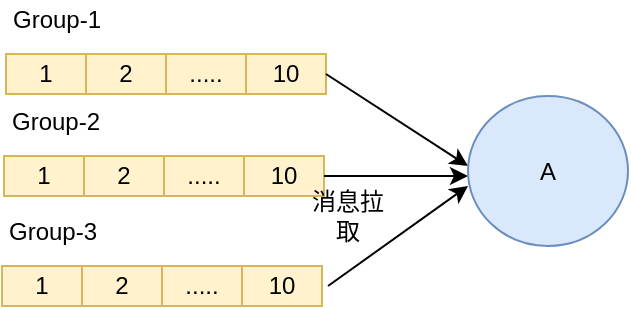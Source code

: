 <mxfile version="12.4.8" type="github"><diagram id="KFPWuCin9HiiDJ0GUUOY" name="Page-1"><mxGraphModel dx="773" dy="427" grid="1" gridSize="10" guides="1" tooltips="1" connect="1" arrows="1" fold="1" page="1" pageScale="1" pageWidth="827" pageHeight="1169" math="0" shadow="0"><root><mxCell id="0"/><mxCell id="1" parent="0"/><mxCell id="gE9azoA6skdPwoxY1DG7-1" value="1" style="rounded=0;whiteSpace=wrap;html=1;fillColor=#fff2cc;strokeColor=#d6b656;" parent="1" vertex="1"><mxGeometry x="59" y="134" width="40" height="20" as="geometry"/></mxCell><mxCell id="gE9azoA6skdPwoxY1DG7-3" value="2" style="rounded=0;whiteSpace=wrap;html=1;fillColor=#fff2cc;strokeColor=#d6b656;" parent="1" vertex="1"><mxGeometry x="99" y="134" width="40" height="20" as="geometry"/></mxCell><mxCell id="gE9azoA6skdPwoxY1DG7-4" value="....." style="rounded=0;whiteSpace=wrap;html=1;fillColor=#fff2cc;strokeColor=#d6b656;" parent="1" vertex="1"><mxGeometry x="139" y="134" width="40" height="20" as="geometry"/></mxCell><mxCell id="gE9azoA6skdPwoxY1DG7-5" value="10" style="rounded=0;whiteSpace=wrap;html=1;fillColor=#fff2cc;strokeColor=#d6b656;" parent="1" vertex="1"><mxGeometry x="179" y="134" width="40" height="20" as="geometry"/></mxCell><mxCell id="gE9azoA6skdPwoxY1DG7-14" value="Group-1" style="text;html=1;strokeColor=none;fillColor=none;align=center;verticalAlign=middle;whiteSpace=wrap;rounded=0;" parent="1" vertex="1"><mxGeometry x="59" y="107" width="51" height="20" as="geometry"/></mxCell><mxCell id="wYP-rBunzlW0h0lRxeHx-1" value="1" style="rounded=0;whiteSpace=wrap;html=1;fillColor=#fff2cc;strokeColor=#d6b656;" parent="1" vertex="1"><mxGeometry x="58" y="185" width="40" height="20" as="geometry"/></mxCell><mxCell id="wYP-rBunzlW0h0lRxeHx-2" value="2" style="rounded=0;whiteSpace=wrap;html=1;fillColor=#fff2cc;strokeColor=#d6b656;" parent="1" vertex="1"><mxGeometry x="98" y="185" width="40" height="20" as="geometry"/></mxCell><mxCell id="wYP-rBunzlW0h0lRxeHx-3" value="....." style="rounded=0;whiteSpace=wrap;html=1;fillColor=#fff2cc;strokeColor=#d6b656;" parent="1" vertex="1"><mxGeometry x="138" y="185" width="40" height="20" as="geometry"/></mxCell><mxCell id="wYP-rBunzlW0h0lRxeHx-4" value="10" style="rounded=0;whiteSpace=wrap;html=1;fillColor=#fff2cc;strokeColor=#d6b656;" parent="1" vertex="1"><mxGeometry x="178" y="185" width="40" height="20" as="geometry"/></mxCell><mxCell id="wYP-rBunzlW0h0lRxeHx-5" value="Group-2" style="text;html=1;strokeColor=none;fillColor=none;align=center;verticalAlign=middle;whiteSpace=wrap;rounded=0;" parent="1" vertex="1"><mxGeometry x="58" y="158" width="52" height="20" as="geometry"/></mxCell><mxCell id="wYP-rBunzlW0h0lRxeHx-6" value="1" style="rounded=0;whiteSpace=wrap;html=1;fillColor=#fff2cc;strokeColor=#d6b656;" parent="1" vertex="1"><mxGeometry x="57" y="240" width="40" height="20" as="geometry"/></mxCell><mxCell id="wYP-rBunzlW0h0lRxeHx-7" value="2" style="rounded=0;whiteSpace=wrap;html=1;fillColor=#fff2cc;strokeColor=#d6b656;" parent="1" vertex="1"><mxGeometry x="97" y="240" width="40" height="20" as="geometry"/></mxCell><mxCell id="wYP-rBunzlW0h0lRxeHx-8" value="....." style="rounded=0;whiteSpace=wrap;html=1;fillColor=#fff2cc;strokeColor=#d6b656;" parent="1" vertex="1"><mxGeometry x="137" y="240" width="40" height="20" as="geometry"/></mxCell><mxCell id="wYP-rBunzlW0h0lRxeHx-9" value="10" style="rounded=0;whiteSpace=wrap;html=1;fillColor=#fff2cc;strokeColor=#d6b656;" parent="1" vertex="1"><mxGeometry x="177" y="240" width="40" height="20" as="geometry"/></mxCell><mxCell id="wYP-rBunzlW0h0lRxeHx-10" value="Group-3" style="text;html=1;strokeColor=none;fillColor=none;align=center;verticalAlign=middle;whiteSpace=wrap;rounded=0;" parent="1" vertex="1"><mxGeometry x="57" y="213" width="51" height="20" as="geometry"/></mxCell><mxCell id="fr3NvGy1mizli_2LA55X-1" value="" style="endArrow=classic;html=1;exitX=1;exitY=0.5;exitDx=0;exitDy=0;" edge="1" parent="1" source="gE9azoA6skdPwoxY1DG7-5"><mxGeometry width="50" height="50" relative="1" as="geometry"><mxPoint x="60" y="330" as="sourcePoint"/><mxPoint x="290" y="190" as="targetPoint"/></mxGeometry></mxCell><mxCell id="fr3NvGy1mizli_2LA55X-2" value="" style="endArrow=classic;html=1;" edge="1" parent="1"><mxGeometry width="50" height="50" relative="1" as="geometry"><mxPoint x="220" y="250" as="sourcePoint"/><mxPoint x="290" y="200" as="targetPoint"/></mxGeometry></mxCell><mxCell id="fr3NvGy1mizli_2LA55X-3" value="" style="endArrow=classic;html=1;exitX=1;exitY=0.5;exitDx=0;exitDy=0;" edge="1" parent="1" source="wYP-rBunzlW0h0lRxeHx-4"><mxGeometry width="50" height="50" relative="1" as="geometry"><mxPoint x="60" y="330" as="sourcePoint"/><mxPoint x="290" y="195" as="targetPoint"/></mxGeometry></mxCell><mxCell id="fr3NvGy1mizli_2LA55X-4" value="消息拉取" style="text;html=1;strokeColor=none;fillColor=none;align=center;verticalAlign=middle;whiteSpace=wrap;rounded=0;" vertex="1" parent="1"><mxGeometry x="210" y="205" width="40" height="20" as="geometry"/></mxCell><mxCell id="fr3NvGy1mizli_2LA55X-9" value="A" style="ellipse;whiteSpace=wrap;html=1;fillColor=#dae8fc;strokeColor=#6c8ebf;" vertex="1" parent="1"><mxGeometry x="290" y="155" width="80" height="75" as="geometry"/></mxCell></root></mxGraphModel></diagram></mxfile>